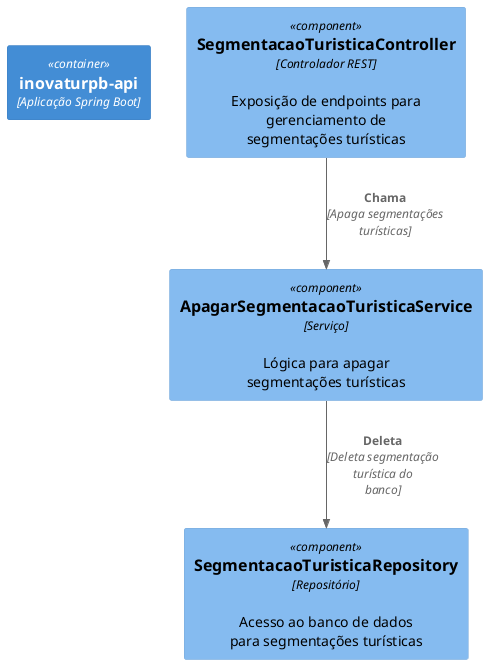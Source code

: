 @startuml
!define C4_COMPONENT
!include <C4/C4_Component.puml>

Container(app, "inovaturpb-api", "Aplicação Spring Boot")

' Controlador principal
Component(controller, "SegmentacaoTuristicaController", "Controlador REST", "Exposição de endpoints para gerenciamento de segmentações turísticas")

' Serviço principal de apagamento
Component(service, "ApagarSegmentacaoTuristicaService", "Serviço", "Lógica para apagar segmentações turísticas")

' Repositório
Component(repo, "SegmentacaoTuristicaRepository", "Repositório", "Acesso ao banco de dados para segmentações turísticas")

' Relacionamentos
Rel(controller, service, "Chama", "Apaga segmentações turísticas")
Rel(service, repo, "Deleta", "Deleta segmentação turística do banco")

@enduml
